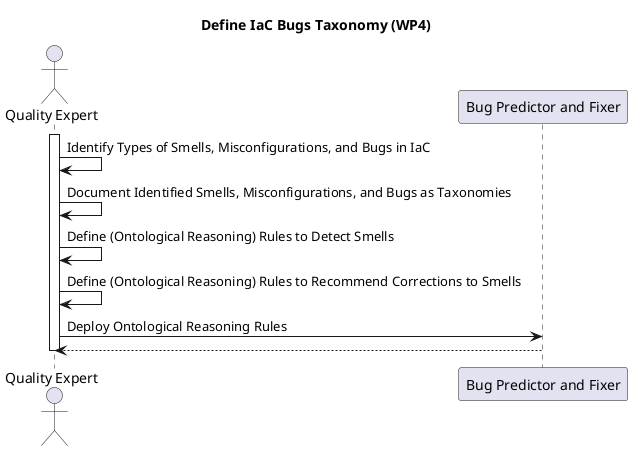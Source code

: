 @startuml

title Define IaC Bugs Taxonomy (WP4)
actor "Quality Expert" as ops
participant "Bug Predictor and Fixer" as skb

activate ops
ops->ops: Identify Types of Smells, Misconfigurations, and Bugs in IaC
ops->ops: Document Identified Smells, Misconfigurations, and Bugs as Taxonomies 
ops-> ops: Define (Ontological Reasoning) Rules to Detect Smells
ops-> ops: Define (Ontological Reasoning) Rules to Recommend Corrections to Smells
ops -> skb: Deploy Ontological Reasoning Rules 
skb --> ops:
deactivate skb
deactivate ops
@enduml
